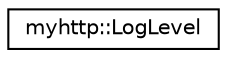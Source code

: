 digraph "Graphical Class Hierarchy"
{
 // LATEX_PDF_SIZE
  edge [fontname="Helvetica",fontsize="10",labelfontname="Helvetica",labelfontsize="10"];
  node [fontname="Helvetica",fontsize="10",shape=record];
  rankdir="LR";
  Node0 [label="myhttp::LogLevel",height=0.2,width=0.4,color="black", fillcolor="white", style="filled",URL="$classmyhttp_1_1LogLevel.html",tooltip="日志级别"];
}
